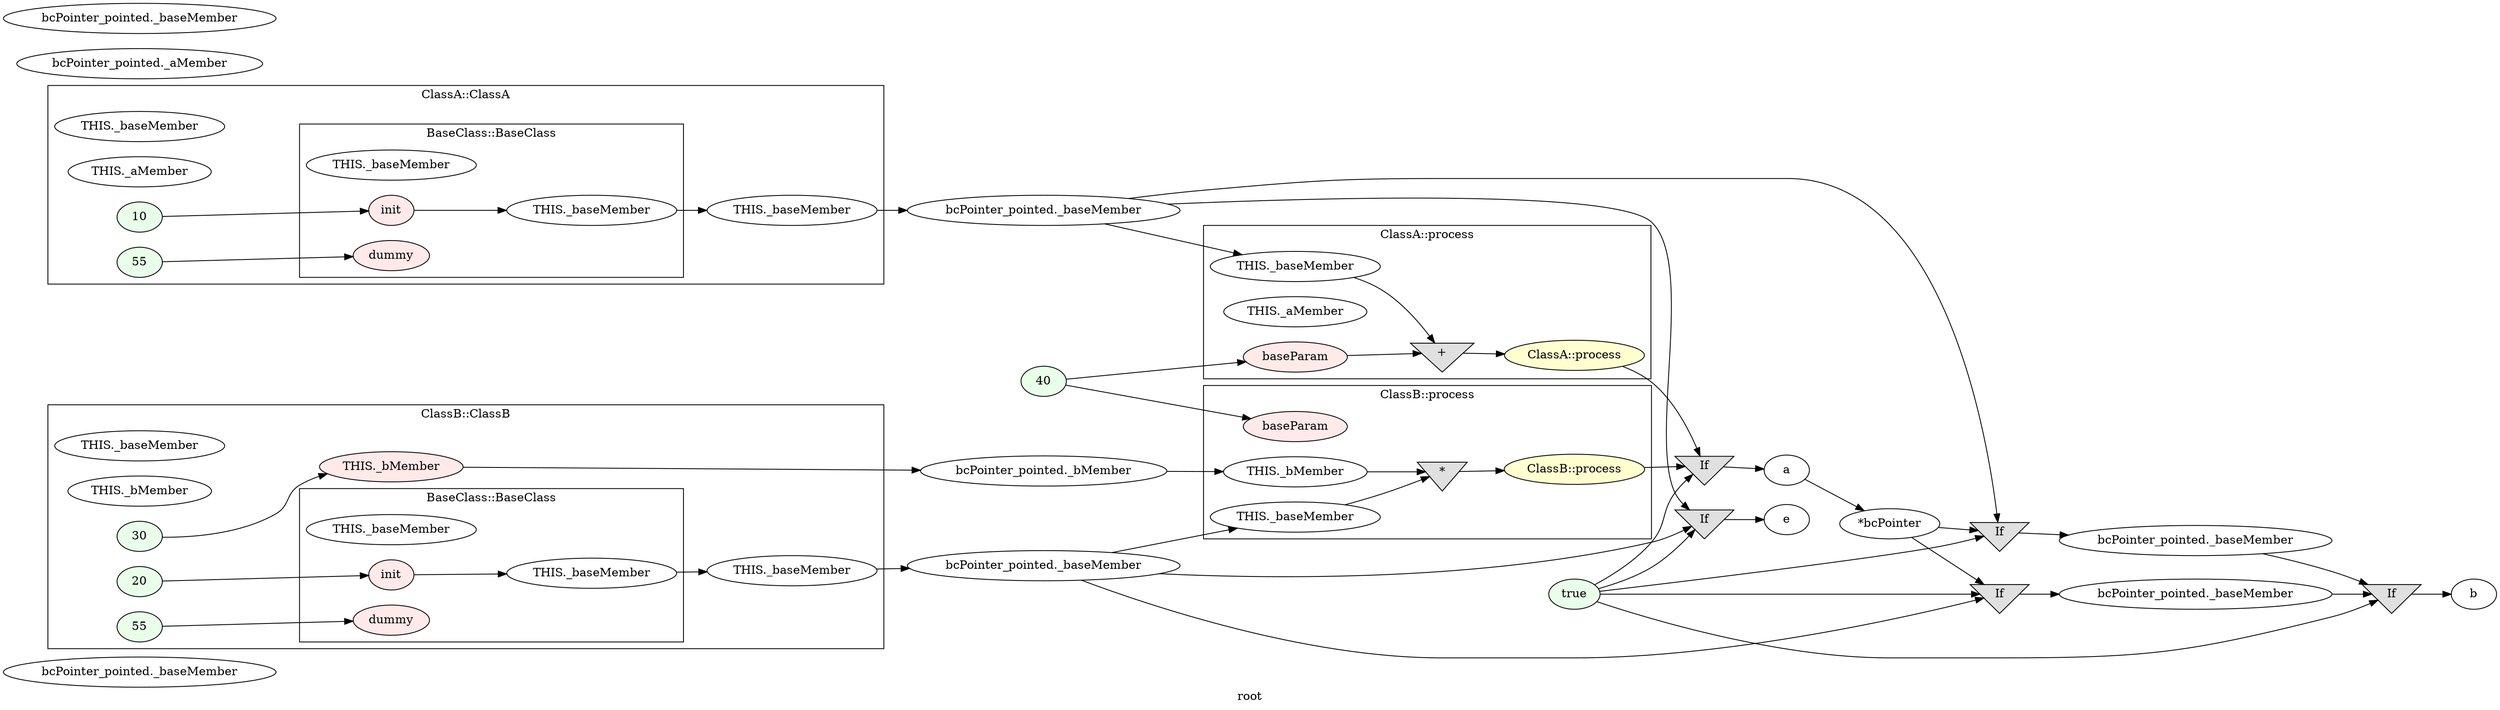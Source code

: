 digraph G
{
rankdir=LR;
label = "root";
	node_000037 [ label = "bcPointer_pointed._baseMember", startingline=49 ]
	node_000047 [ label = "bcPointer_pointed._baseMember", startingline=49 ]
	node_000048 [ label = "bcPointer_pointed._aMember", startingline=49 ]
	node_000049 [ label = "bcPointer_pointed._baseMember", startingline=53 ]
	node_000061 [ label = "bcPointer_pointed._bMember", startingline=53 ]
	node_000062 [ label = "bcPointer_pointed._baseMember", startingline=53 ]
	node_000063 [ label = "true", style=filled, fillcolor="#E9FFE9", startingline=53 ]
	node_000064 [ label = "If", shape=invtriangle, style=filled, fillcolor="#E0E0E0", startingline=56 ]
	node_000065 [ label = "e", startingline=56 ]
	node_000066 [ label = "40", style=filled, fillcolor="#E9FFE9", startingline=57 ]
	node_000077 [ label = "If", shape=invtriangle, style=filled, fillcolor="#E0E0E0", startingline=57 ]
	node_000078 [ label = "a", startingline=57 ]
	node_000079 [ label = "*bcPointer", startingline=58 ]
	node_000080 [ label = "If", shape=invtriangle, style=filled, fillcolor="#E0E0E0", startingline=58 ]
	node_000081 [ label = "bcPointer_pointed._baseMember", startingline=58 ]
	node_000082 [ label = "If", shape=invtriangle, style=filled, fillcolor="#E0E0E0", startingline=58 ]
	node_000083 [ label = "bcPointer_pointed._baseMember", startingline=58 ]
	node_000084 [ label = "If", shape=invtriangle, style=filled, fillcolor="#E0E0E0", startingline=59 ]
	node_000085 [ label = "b", startingline=59 ]
subgraph cluster_1 {
label = "ClassA::ClassA";
parent = "G";
startingline = 49;
	node_000038 [ label = "THIS._baseMember", startingline=20 ]
	node_000039 [ label = "THIS._aMember", startingline=20 ]
	node_000040 [ label = "10", style=filled, fillcolor="#E9FFE9", startingline=20 ]
	node_000041 [ label = "55", style=filled, fillcolor="#E9FFE9", startingline=20 ]
	node_000042 [ label = "THIS._baseMember", startingline=20 ]
subgraph cluster_2 {
label = "BaseClass::BaseClass";
parent = "cluster_1";
startingline = 20;
	node_000043 [ label = "THIS._baseMember", startingline=7 ]
	node_000044 [ label = "init", style=filled, fillcolor="#FFE9E9", startingline=7 ]
	node_000045 [ label = "dummy", style=filled, fillcolor="#FFE9E9", startingline=7 ]
	node_000046 [ label = "THIS._baseMember", startingline=9 ]
}
}
subgraph cluster_3 {
label = "ClassB::ClassB";
parent = "G";
startingline = 53;
	node_000050 [ label = "THIS._baseMember", startingline=34 ]
	node_000051 [ label = "THIS._bMember", startingline=34 ]
	node_000052 [ label = "20", style=filled, fillcolor="#E9FFE9", startingline=34 ]
	node_000053 [ label = "55", style=filled, fillcolor="#E9FFE9", startingline=34 ]
	node_000054 [ label = "THIS._baseMember", startingline=34 ]
	node_000055 [ label = "30", style=filled, fillcolor="#E9FFE9", startingline=34 ]
	node_000056 [ label = "THIS._bMember", style=filled, fillcolor="#FFE9E9", startingline=34 ]
subgraph cluster_4 {
label = "BaseClass::BaseClass";
parent = "cluster_3";
startingline = 34;
	node_000057 [ label = "THIS._baseMember", startingline=7 ]
	node_000058 [ label = "init", style=filled, fillcolor="#FFE9E9", startingline=7 ]
	node_000059 [ label = "dummy", style=filled, fillcolor="#FFE9E9", startingline=7 ]
	node_000060 [ label = "THIS._baseMember", startingline=9 ]
}
}
subgraph cluster_5 {
label = "ClassA::process";
parent = "G";
startingline = 57;
	node_000067 [ label = "THIS._baseMember", startingline=23 ]
	node_000068 [ label = "THIS._aMember", startingline=23 ]
	node_000069 [ label = "baseParam", style=filled, fillcolor="#FFE9E9", startingline=23 ]
	node_000070 [ label = "+", shape=invtriangle, style=filled, fillcolor="#E0E0E0", startingline=25 ]
	node_000071 [ label = "ClassA::process", style=filled, fillcolor="#FFFFD0", startingline=25 ]
}
subgraph cluster_6 {
label = "ClassB::process";
parent = "G";
startingline = 57;
	node_000072 [ label = "THIS._baseMember", startingline=37 ]
	node_000073 [ label = "THIS._bMember", startingline=37 ]
	node_000074 [ label = "baseParam", style=filled, fillcolor="#FFE9E9", startingline=37 ]
	node_000075 [ label = "*", shape=invtriangle, style=filled, fillcolor="#E0E0E0", startingline=39 ]
	node_000076 [ label = "ClassB::process", style=filled, fillcolor="#FFFFD0", startingline=39 ]
}
	node_000047 -> node_000064
	node_000047 -> node_000067
	node_000047 -> node_000080
	node_000061 -> node_000073
	node_000062 -> node_000064
	node_000062 -> node_000072
	node_000062 -> node_000082
	node_000063 -> node_000064
	node_000063 -> node_000077
	node_000063 -> node_000080
	node_000063 -> node_000082
	node_000063 -> node_000084
	node_000064 -> node_000065
	node_000066 -> node_000069
	node_000066 -> node_000074
	node_000077 -> node_000078
	node_000078 -> node_000079
	node_000079 -> node_000080
	node_000079 -> node_000082
	node_000080 -> node_000081
	node_000081 -> node_000084
	node_000082 -> node_000083
	node_000083 -> node_000084
	node_000084 -> node_000085
	node_000040 -> node_000044
	node_000041 -> node_000045
	node_000042 -> node_000047
	node_000044 -> node_000046
	node_000046 -> node_000042
	node_000052 -> node_000058
	node_000053 -> node_000059
	node_000054 -> node_000062
	node_000055 -> node_000056
	node_000056 -> node_000061
	node_000058 -> node_000060
	node_000060 -> node_000054
	node_000067 -> node_000070
	node_000069 -> node_000070
	node_000070 -> node_000071
	node_000071 -> node_000077
	node_000072 -> node_000075
	node_000073 -> node_000075
	node_000075 -> node_000076
	node_000076 -> node_000077
}
